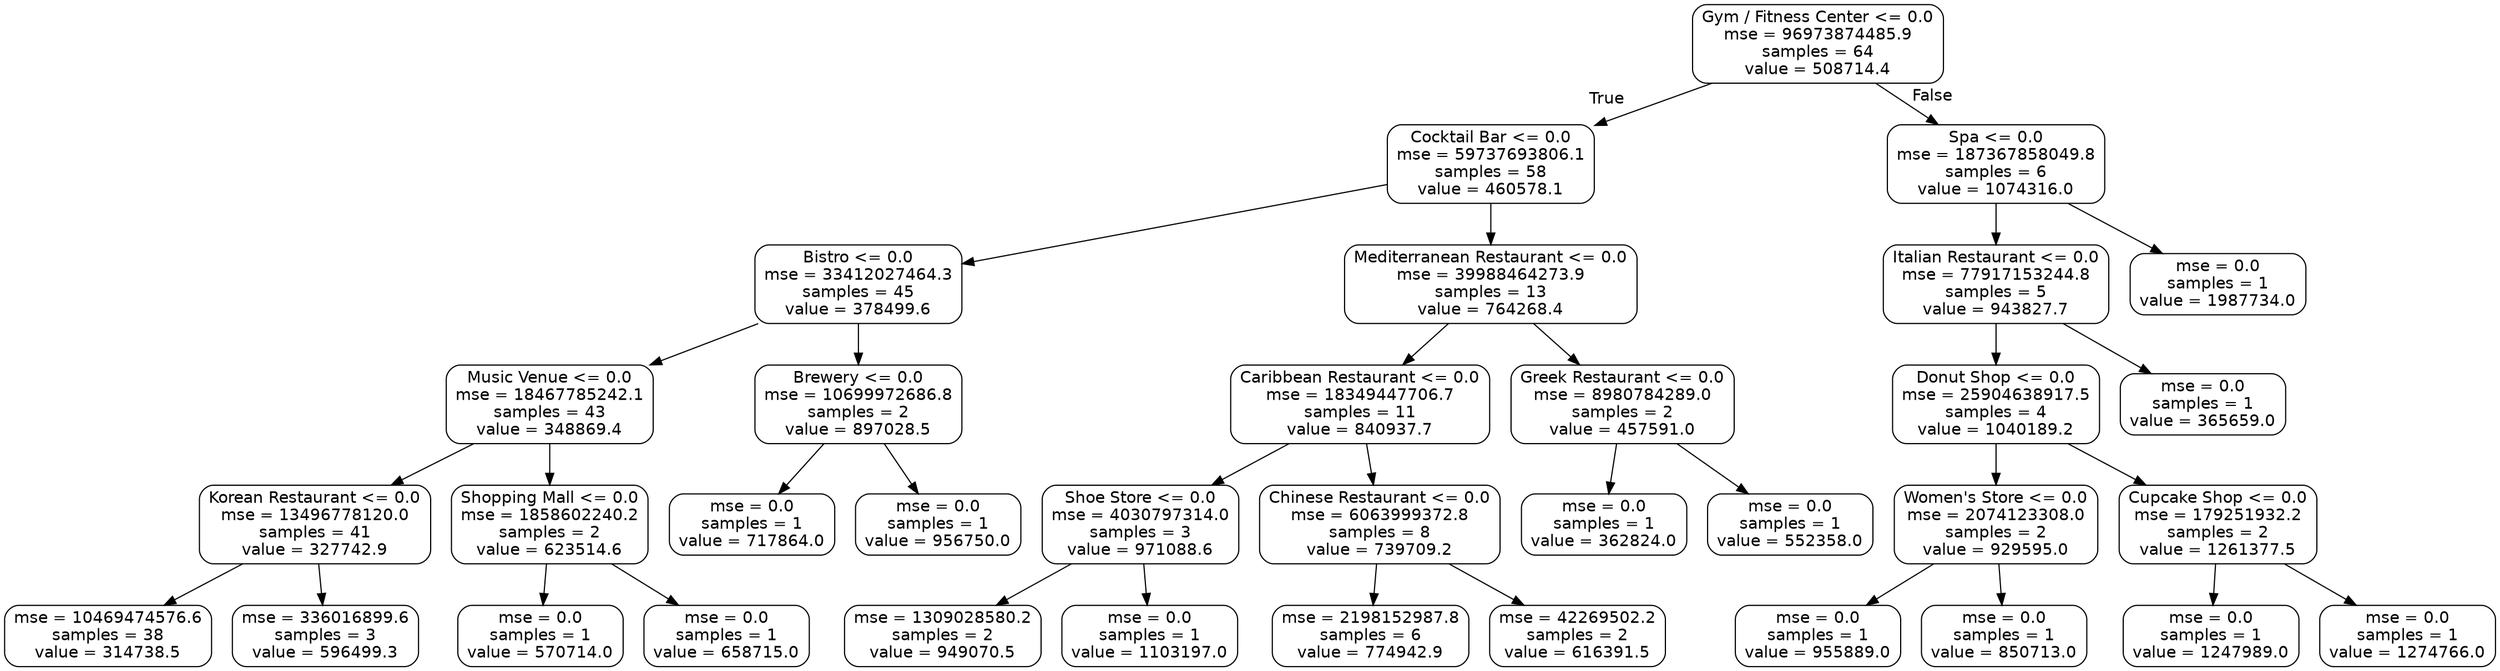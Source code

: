 digraph Tree {
node [shape=box, style="rounded", color="black", fontname=helvetica] ;
edge [fontname=helvetica] ;
0 [label="Gym / Fitness Center <= 0.0\nmse = 96973874485.9\nsamples = 64\nvalue = 508714.4"] ;
1 [label="Cocktail Bar <= 0.0\nmse = 59737693806.1\nsamples = 58\nvalue = 460578.1"] ;
0 -> 1 [labeldistance=2.5, labelangle=45, headlabel="True"] ;
2 [label="Bistro <= 0.0\nmse = 33412027464.3\nsamples = 45\nvalue = 378499.6"] ;
1 -> 2 ;
3 [label="Music Venue <= 0.0\nmse = 18467785242.1\nsamples = 43\nvalue = 348869.4"] ;
2 -> 3 ;
4 [label="Korean Restaurant <= 0.0\nmse = 13496778120.0\nsamples = 41\nvalue = 327742.9"] ;
3 -> 4 ;
5 [label="mse = 10469474576.6\nsamples = 38\nvalue = 314738.5"] ;
4 -> 5 ;
6 [label="mse = 336016899.6\nsamples = 3\nvalue = 596499.3"] ;
4 -> 6 ;
7 [label="Shopping Mall <= 0.0\nmse = 1858602240.2\nsamples = 2\nvalue = 623514.6"] ;
3 -> 7 ;
8 [label="mse = 0.0\nsamples = 1\nvalue = 570714.0"] ;
7 -> 8 ;
9 [label="mse = 0.0\nsamples = 1\nvalue = 658715.0"] ;
7 -> 9 ;
10 [label="Brewery <= 0.0\nmse = 10699972686.8\nsamples = 2\nvalue = 897028.5"] ;
2 -> 10 ;
11 [label="mse = 0.0\nsamples = 1\nvalue = 717864.0"] ;
10 -> 11 ;
12 [label="mse = 0.0\nsamples = 1\nvalue = 956750.0"] ;
10 -> 12 ;
13 [label="Mediterranean Restaurant <= 0.0\nmse = 39988464273.9\nsamples = 13\nvalue = 764268.4"] ;
1 -> 13 ;
14 [label="Caribbean Restaurant <= 0.0\nmse = 18349447706.7\nsamples = 11\nvalue = 840937.7"] ;
13 -> 14 ;
15 [label="Shoe Store <= 0.0\nmse = 4030797314.0\nsamples = 3\nvalue = 971088.6"] ;
14 -> 15 ;
16 [label="mse = 1309028580.2\nsamples = 2\nvalue = 949070.5"] ;
15 -> 16 ;
17 [label="mse = 0.0\nsamples = 1\nvalue = 1103197.0"] ;
15 -> 17 ;
18 [label="Chinese Restaurant <= 0.0\nmse = 6063999372.8\nsamples = 8\nvalue = 739709.2"] ;
14 -> 18 ;
19 [label="mse = 2198152987.8\nsamples = 6\nvalue = 774942.9"] ;
18 -> 19 ;
20 [label="mse = 42269502.2\nsamples = 2\nvalue = 616391.5"] ;
18 -> 20 ;
21 [label="Greek Restaurant <= 0.0\nmse = 8980784289.0\nsamples = 2\nvalue = 457591.0"] ;
13 -> 21 ;
22 [label="mse = 0.0\nsamples = 1\nvalue = 362824.0"] ;
21 -> 22 ;
23 [label="mse = 0.0\nsamples = 1\nvalue = 552358.0"] ;
21 -> 23 ;
24 [label="Spa <= 0.0\nmse = 187367858049.8\nsamples = 6\nvalue = 1074316.0"] ;
0 -> 24 [labeldistance=2.5, labelangle=-45, headlabel="False"] ;
25 [label="Italian Restaurant <= 0.0\nmse = 77917153244.8\nsamples = 5\nvalue = 943827.7"] ;
24 -> 25 ;
26 [label="Donut Shop <= 0.0\nmse = 25904638917.5\nsamples = 4\nvalue = 1040189.2"] ;
25 -> 26 ;
27 [label="Women's Store <= 0.0\nmse = 2074123308.0\nsamples = 2\nvalue = 929595.0"] ;
26 -> 27 ;
28 [label="mse = 0.0\nsamples = 1\nvalue = 955889.0"] ;
27 -> 28 ;
29 [label="mse = 0.0\nsamples = 1\nvalue = 850713.0"] ;
27 -> 29 ;
30 [label="Cupcake Shop <= 0.0\nmse = 179251932.2\nsamples = 2\nvalue = 1261377.5"] ;
26 -> 30 ;
31 [label="mse = 0.0\nsamples = 1\nvalue = 1247989.0"] ;
30 -> 31 ;
32 [label="mse = 0.0\nsamples = 1\nvalue = 1274766.0"] ;
30 -> 32 ;
33 [label="mse = 0.0\nsamples = 1\nvalue = 365659.0"] ;
25 -> 33 ;
34 [label="mse = 0.0\nsamples = 1\nvalue = 1987734.0"] ;
24 -> 34 ;
}